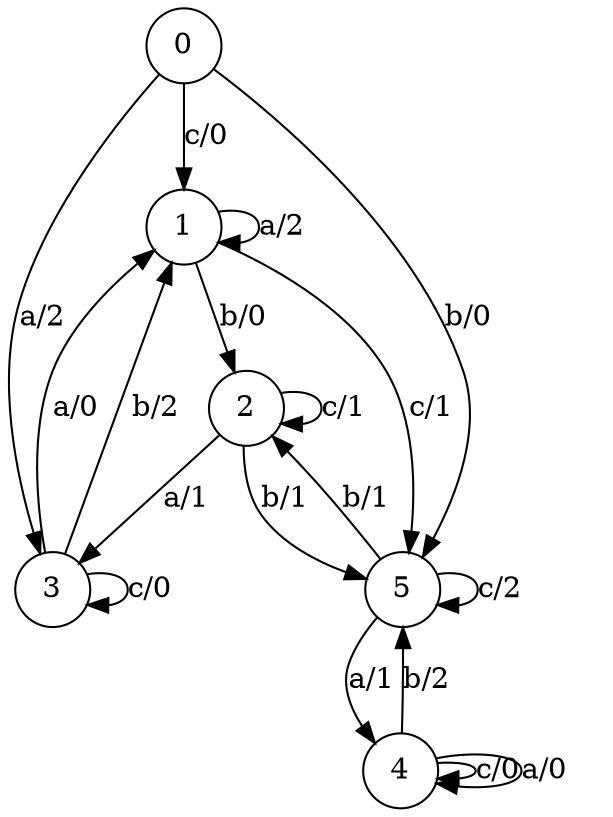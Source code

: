 digraph fsm{
	s_0 [label="0" shape="circle"]
	s_1 [label="1" shape="circle"]
	s_2 [label="2" shape="circle"]
	s_3 [label="3" shape="circle"]
	s_4 [label="4" shape="circle"]
	s_5 [label="5" shape="circle"]
	
	s_4 -> s_5[label="b/2"]
	
	s_0 -> s_1[label="c/0"]
	
	s_4 -> s_4[label="c/0"]
	
	s_2 -> s_2[label="c/1"]
	
	s_0 -> s_5[label="b/0"]
	
	s_5 -> s_4[label="a/1"]
	
	s_1 -> s_2[label="b/0"]
	
	s_1 -> s_1[label="a/2"]
	
	s_5 -> s_5[label="c/2"]
	
	s_5 -> s_2[label="b/1"]
	
	s_3 -> s_3[label="c/0"]
	
	s_2 -> s_5[label="b/1"]
	
	s_3 -> s_1[label="b/2"]
	
	s_0 -> s_3[label="a/2"]
	
	s_4 -> s_4[label="a/0"]
	
	s_2 -> s_3[label="a/1"]
	
	s_3 -> s_1[label="a/0"]
	
	s_1 -> s_5[label="c/1"]
}